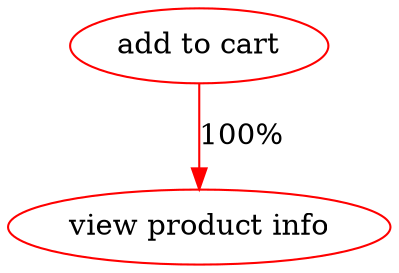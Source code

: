 digraph {
	"add to cart" [label="add to cart" color=red shape=oval]
	"view product info" [label="view product info" color=red shape=oval]
	"add to cart" -> "view product info" [label="100%" color=red shape=oval]
}
